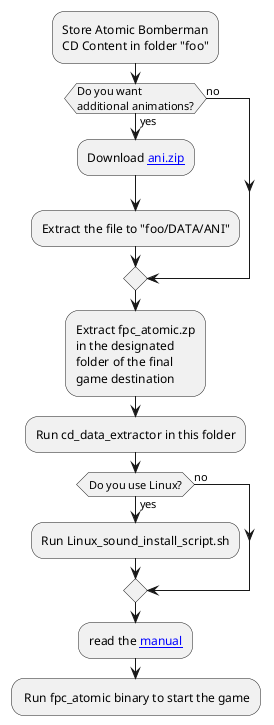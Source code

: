 ''Eval Image with http://plantuml.sourceforge.net/
''---------- Atomic_Messages.png ---------- 
@startuml

:Store Atomic Bomberman 
CD Content in folder "foo";
if (Do you want 
additional animations?) then (yes)
:Download [[https://www.oocities.org/timessquare/tower/4056/download/ani.zip ani.zip]];
:Extract the file to "foo/DATA/ANI";
else (no)
endif
:Extract fpc_atomic.zp 
in the designated 
folder of the final
game destination;
:Run cd_data_extractor in this folder;
if (Do you use Linux?) then (yes)
:Run Linux_sound_install_script.sh;
else (no)
endif
:read the [[https://github.com/PascalCorpsman/fpc_atomic/blob/main/MANUAL.md manual]];
: Run fpc_atomic binary to start the game;

@enduml